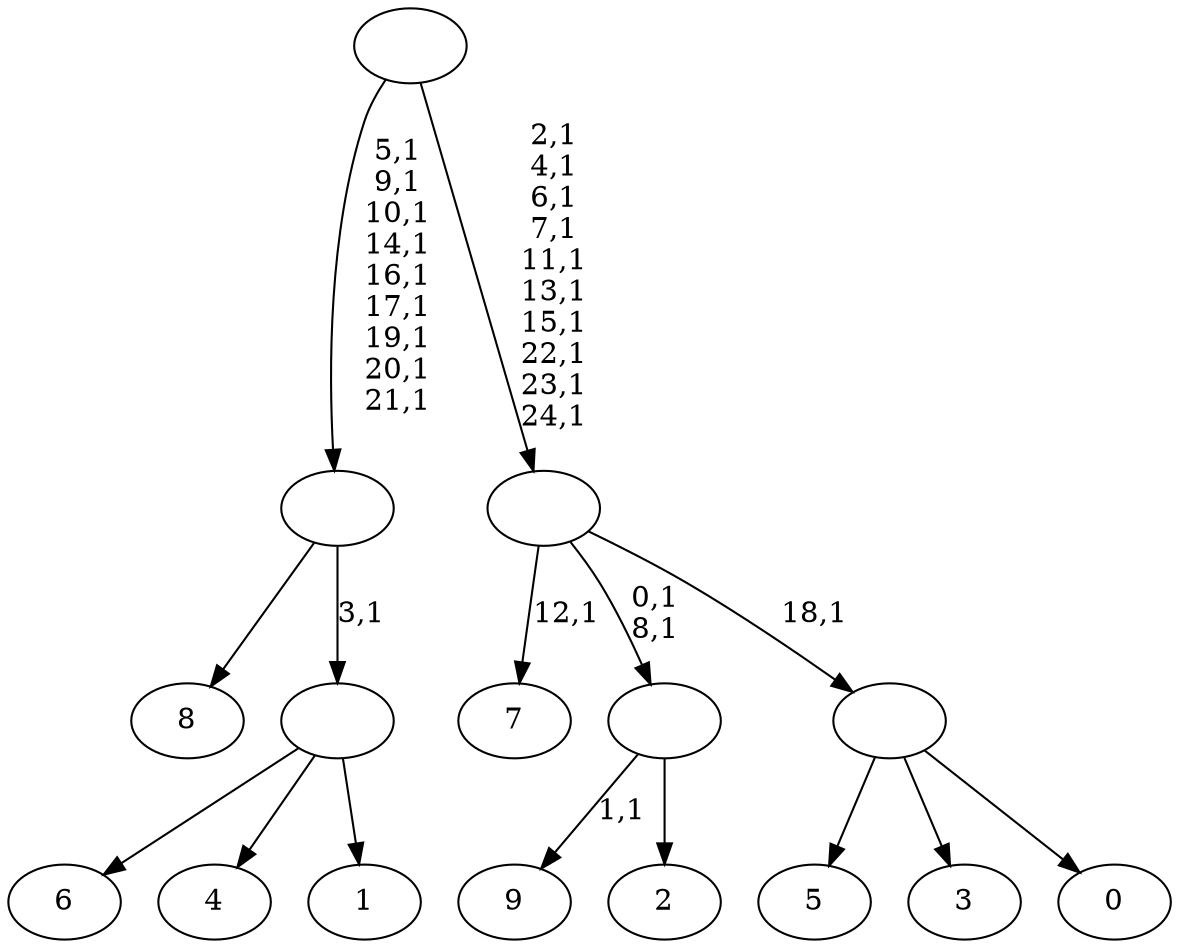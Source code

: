 digraph T {
	35 [label="9"]
	33 [label="8"]
	32 [label="7"]
	30 [label="6"]
	29 [label="5"]
	28 [label="4"]
	27 [label="3"]
	26 [label="2"]
	25 [label=""]
	23 [label="1"]
	22 [label=""]
	21 [label=""]
	12 [label="0"]
	11 [label=""]
	10 [label=""]
	0 [label=""]
	25 -> 35 [label="1,1"]
	25 -> 26 [label=""]
	22 -> 30 [label=""]
	22 -> 28 [label=""]
	22 -> 23 [label=""]
	21 -> 33 [label=""]
	21 -> 22 [label="3,1"]
	11 -> 29 [label=""]
	11 -> 27 [label=""]
	11 -> 12 [label=""]
	10 -> 25 [label="0,1\n8,1"]
	10 -> 32 [label="12,1"]
	10 -> 11 [label="18,1"]
	0 -> 10 [label="2,1\n4,1\n6,1\n7,1\n11,1\n13,1\n15,1\n22,1\n23,1\n24,1"]
	0 -> 21 [label="5,1\n9,1\n10,1\n14,1\n16,1\n17,1\n19,1\n20,1\n21,1"]
}

